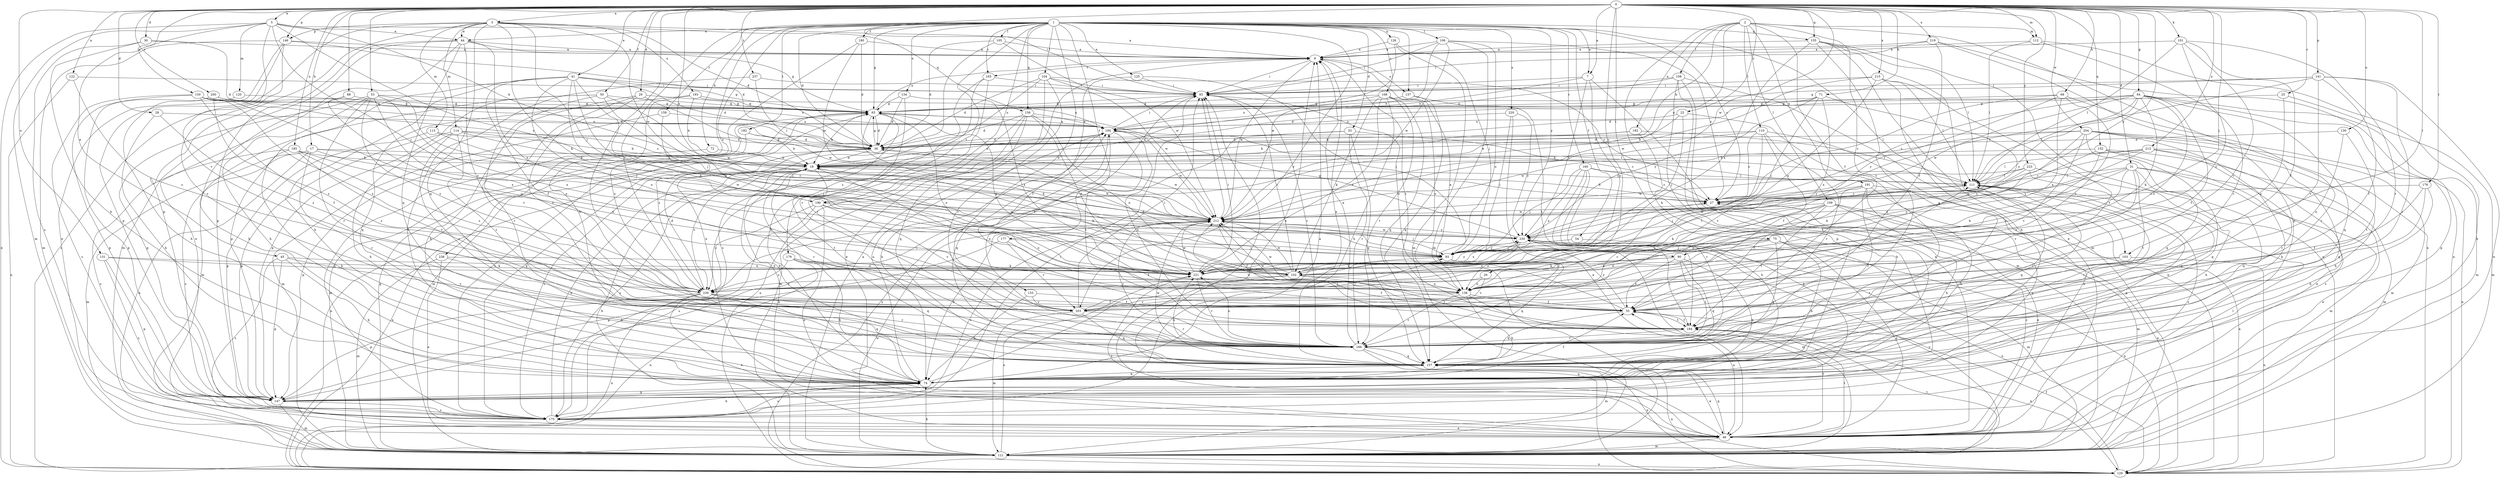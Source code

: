 strict digraph  {
0;
1;
2;
3;
5;
7;
9;
17;
18;
22;
25;
26;
27;
28;
29;
30;
31;
33;
36;
41;
44;
45;
46;
50;
53;
54;
55;
64;
65;
68;
71;
72;
74;
75;
83;
88;
90;
93;
101;
102;
103;
104;
105;
106;
108;
109;
110;
111;
112;
113;
114;
120;
121;
122;
125;
126;
129;
130;
131;
133;
134;
137;
138;
141;
146;
147;
150;
152;
155;
156;
157;
159;
160;
165;
166;
168;
175;
176;
177;
179;
180;
182;
184;
185;
190;
191;
192;
193;
194;
200;
203;
204;
212;
213;
215;
219;
220;
221;
223;
230;
237;
238;
239;
0 -> 3  [label=a];
0 -> 5  [label=a];
0 -> 7  [label=a];
0 -> 17  [label=b];
0 -> 22  [label=c];
0 -> 25  [label=c];
0 -> 26  [label=c];
0 -> 28  [label=d];
0 -> 29  [label=d];
0 -> 30  [label=d];
0 -> 31  [label=d];
0 -> 41  [label=e];
0 -> 50  [label=f];
0 -> 53  [label=f];
0 -> 64  [label=g];
0 -> 68  [label=h];
0 -> 71  [label=h];
0 -> 75  [label=i];
0 -> 83  [label=i];
0 -> 88  [label=j];
0 -> 90  [label=j];
0 -> 101  [label=k];
0 -> 103  [label=l];
0 -> 112  [label=m];
0 -> 122  [label=n];
0 -> 130  [label=o];
0 -> 131  [label=o];
0 -> 141  [label=p];
0 -> 146  [label=p];
0 -> 150  [label=q];
0 -> 152  [label=q];
0 -> 155  [label=q];
0 -> 176  [label=t];
0 -> 185  [label=u];
0 -> 190  [label=u];
0 -> 200  [label=v];
0 -> 203  [label=v];
0 -> 204  [label=w];
0 -> 212  [label=w];
0 -> 213  [label=x];
0 -> 215  [label=x];
0 -> 219  [label=x];
0 -> 223  [label=y];
0 -> 230  [label=y];
0 -> 237  [label=z];
1 -> 7  [label=a];
1 -> 27  [label=c];
1 -> 33  [label=d];
1 -> 36  [label=d];
1 -> 44  [label=e];
1 -> 54  [label=f];
1 -> 65  [label=g];
1 -> 72  [label=h];
1 -> 103  [label=l];
1 -> 104  [label=l];
1 -> 105  [label=l];
1 -> 106  [label=l];
1 -> 125  [label=n];
1 -> 126  [label=n];
1 -> 133  [label=o];
1 -> 134  [label=o];
1 -> 137  [label=o];
1 -> 155  [label=q];
1 -> 156  [label=q];
1 -> 159  [label=r];
1 -> 160  [label=r];
1 -> 165  [label=r];
1 -> 168  [label=s];
1 -> 175  [label=s];
1 -> 177  [label=t];
1 -> 179  [label=t];
1 -> 180  [label=t];
1 -> 182  [label=t];
1 -> 190  [label=u];
1 -> 203  [label=v];
1 -> 220  [label=x];
1 -> 230  [label=y];
1 -> 238  [label=z];
1 -> 239  [label=z];
2 -> 18  [label=b];
2 -> 55  [label=f];
2 -> 74  [label=h];
2 -> 108  [label=l];
2 -> 109  [label=l];
2 -> 110  [label=l];
2 -> 112  [label=m];
2 -> 129  [label=n];
2 -> 184  [label=t];
2 -> 190  [label=u];
2 -> 191  [label=u];
2 -> 192  [label=u];
3 -> 9  [label=a];
3 -> 44  [label=e];
3 -> 90  [label=j];
3 -> 102  [label=k];
3 -> 113  [label=m];
3 -> 114  [label=m];
3 -> 129  [label=n];
3 -> 146  [label=p];
3 -> 147  [label=p];
3 -> 156  [label=q];
3 -> 157  [label=q];
3 -> 193  [label=u];
3 -> 212  [label=w];
5 -> 18  [label=b];
5 -> 36  [label=d];
5 -> 44  [label=e];
5 -> 45  [label=e];
5 -> 93  [label=j];
5 -> 120  [label=m];
5 -> 121  [label=m];
5 -> 129  [label=n];
5 -> 203  [label=v];
5 -> 230  [label=y];
7 -> 83  [label=i];
7 -> 121  [label=m];
7 -> 194  [label=u];
7 -> 221  [label=x];
7 -> 230  [label=y];
9 -> 83  [label=i];
9 -> 137  [label=o];
9 -> 165  [label=r];
9 -> 184  [label=t];
9 -> 212  [label=w];
17 -> 18  [label=b];
17 -> 27  [label=c];
17 -> 46  [label=e];
17 -> 121  [label=m];
17 -> 166  [label=r];
17 -> 175  [label=s];
17 -> 212  [label=w];
18 -> 111  [label=l];
18 -> 129  [label=n];
18 -> 138  [label=o];
18 -> 166  [label=r];
18 -> 175  [label=s];
18 -> 184  [label=t];
18 -> 194  [label=u];
18 -> 239  [label=z];
22 -> 18  [label=b];
22 -> 93  [label=j];
22 -> 166  [label=r];
22 -> 194  [label=u];
25 -> 65  [label=g];
25 -> 121  [label=m];
25 -> 138  [label=o];
26 -> 138  [label=o];
26 -> 203  [label=v];
26 -> 239  [label=z];
27 -> 18  [label=b];
27 -> 46  [label=e];
27 -> 212  [label=w];
28 -> 74  [label=h];
28 -> 194  [label=u];
28 -> 239  [label=z];
29 -> 65  [label=g];
29 -> 74  [label=h];
29 -> 166  [label=r];
29 -> 203  [label=v];
29 -> 212  [label=w];
30 -> 9  [label=a];
30 -> 36  [label=d];
30 -> 74  [label=h];
30 -> 175  [label=s];
31 -> 46  [label=e];
31 -> 102  [label=k];
31 -> 111  [label=l];
31 -> 121  [label=m];
31 -> 138  [label=o];
31 -> 157  [label=q];
31 -> 184  [label=t];
31 -> 203  [label=v];
31 -> 212  [label=w];
33 -> 27  [label=c];
33 -> 36  [label=d];
33 -> 157  [label=q];
33 -> 166  [label=r];
33 -> 239  [label=z];
36 -> 18  [label=b];
36 -> 65  [label=g];
36 -> 129  [label=n];
36 -> 175  [label=s];
36 -> 212  [label=w];
41 -> 36  [label=d];
41 -> 55  [label=f];
41 -> 65  [label=g];
41 -> 74  [label=h];
41 -> 83  [label=i];
41 -> 93  [label=j];
41 -> 102  [label=k];
41 -> 138  [label=o];
41 -> 147  [label=p];
41 -> 230  [label=y];
44 -> 9  [label=a];
44 -> 46  [label=e];
44 -> 65  [label=g];
44 -> 121  [label=m];
44 -> 147  [label=p];
44 -> 157  [label=q];
44 -> 203  [label=v];
44 -> 221  [label=x];
45 -> 74  [label=h];
45 -> 147  [label=p];
45 -> 175  [label=s];
45 -> 203  [label=v];
45 -> 221  [label=x];
46 -> 18  [label=b];
46 -> 27  [label=c];
46 -> 55  [label=f];
46 -> 83  [label=i];
46 -> 111  [label=l];
46 -> 121  [label=m];
46 -> 157  [label=q];
46 -> 184  [label=t];
46 -> 221  [label=x];
50 -> 65  [label=g];
50 -> 93  [label=j];
50 -> 121  [label=m];
50 -> 147  [label=p];
50 -> 203  [label=v];
50 -> 212  [label=w];
53 -> 65  [label=g];
53 -> 74  [label=h];
53 -> 93  [label=j];
53 -> 138  [label=o];
53 -> 147  [label=p];
53 -> 166  [label=r];
53 -> 221  [label=x];
53 -> 239  [label=z];
54 -> 93  [label=j];
54 -> 129  [label=n];
55 -> 9  [label=a];
55 -> 111  [label=l];
55 -> 157  [label=q];
55 -> 184  [label=t];
55 -> 212  [label=w];
55 -> 230  [label=y];
64 -> 27  [label=c];
64 -> 36  [label=d];
64 -> 55  [label=f];
64 -> 65  [label=g];
64 -> 102  [label=k];
64 -> 111  [label=l];
64 -> 121  [label=m];
64 -> 138  [label=o];
64 -> 147  [label=p];
64 -> 157  [label=q];
64 -> 212  [label=w];
64 -> 230  [label=y];
65 -> 9  [label=a];
65 -> 18  [label=b];
65 -> 36  [label=d];
65 -> 102  [label=k];
65 -> 121  [label=m];
65 -> 138  [label=o];
65 -> 166  [label=r];
65 -> 175  [label=s];
65 -> 194  [label=u];
68 -> 27  [label=c];
68 -> 65  [label=g];
68 -> 166  [label=r];
68 -> 221  [label=x];
68 -> 230  [label=y];
68 -> 239  [label=z];
71 -> 36  [label=d];
71 -> 65  [label=g];
71 -> 93  [label=j];
71 -> 138  [label=o];
71 -> 221  [label=x];
71 -> 230  [label=y];
72 -> 18  [label=b];
72 -> 147  [label=p];
74 -> 9  [label=a];
74 -> 55  [label=f];
74 -> 147  [label=p];
74 -> 175  [label=s];
74 -> 194  [label=u];
75 -> 46  [label=e];
75 -> 74  [label=h];
75 -> 93  [label=j];
75 -> 121  [label=m];
75 -> 138  [label=o];
75 -> 157  [label=q];
75 -> 239  [label=z];
83 -> 65  [label=g];
83 -> 138  [label=o];
83 -> 166  [label=r];
88 -> 65  [label=g];
88 -> 74  [label=h];
88 -> 221  [label=x];
90 -> 55  [label=f];
90 -> 74  [label=h];
90 -> 102  [label=k];
90 -> 157  [label=q];
90 -> 166  [label=r];
90 -> 221  [label=x];
93 -> 102  [label=k];
93 -> 111  [label=l];
93 -> 157  [label=q];
93 -> 166  [label=r];
93 -> 230  [label=y];
101 -> 9  [label=a];
101 -> 55  [label=f];
101 -> 111  [label=l];
101 -> 166  [label=r];
101 -> 203  [label=v];
101 -> 239  [label=z];
102 -> 18  [label=b];
102 -> 36  [label=d];
102 -> 83  [label=i];
102 -> 129  [label=n];
102 -> 138  [label=o];
102 -> 184  [label=t];
102 -> 212  [label=w];
102 -> 239  [label=z];
103 -> 102  [label=k];
103 -> 129  [label=n];
103 -> 184  [label=t];
104 -> 27  [label=c];
104 -> 36  [label=d];
104 -> 46  [label=e];
104 -> 83  [label=i];
104 -> 166  [label=r];
104 -> 212  [label=w];
104 -> 239  [label=z];
105 -> 9  [label=a];
105 -> 36  [label=d];
105 -> 46  [label=e];
105 -> 212  [label=w];
106 -> 9  [label=a];
106 -> 18  [label=b];
106 -> 27  [label=c];
106 -> 83  [label=i];
106 -> 121  [label=m];
106 -> 138  [label=o];
106 -> 212  [label=w];
108 -> 46  [label=e];
108 -> 74  [label=h];
108 -> 83  [label=i];
108 -> 129  [label=n];
108 -> 147  [label=p];
108 -> 194  [label=u];
109 -> 74  [label=h];
109 -> 102  [label=k];
109 -> 121  [label=m];
109 -> 129  [label=n];
109 -> 138  [label=o];
109 -> 184  [label=t];
109 -> 212  [label=w];
109 -> 239  [label=z];
110 -> 18  [label=b];
110 -> 27  [label=c];
110 -> 36  [label=d];
110 -> 46  [label=e];
110 -> 55  [label=f];
110 -> 166  [label=r];
110 -> 203  [label=v];
111 -> 27  [label=c];
111 -> 147  [label=p];
111 -> 157  [label=q];
111 -> 175  [label=s];
112 -> 9  [label=a];
112 -> 46  [label=e];
112 -> 111  [label=l];
112 -> 166  [label=r];
113 -> 36  [label=d];
113 -> 93  [label=j];
113 -> 147  [label=p];
114 -> 18  [label=b];
114 -> 36  [label=d];
114 -> 74  [label=h];
114 -> 147  [label=p];
114 -> 166  [label=r];
114 -> 184  [label=t];
114 -> 212  [label=w];
120 -> 65  [label=g];
120 -> 147  [label=p];
121 -> 9  [label=a];
121 -> 18  [label=b];
121 -> 65  [label=g];
121 -> 74  [label=h];
121 -> 129  [label=n];
121 -> 184  [label=t];
121 -> 212  [label=w];
121 -> 221  [label=x];
121 -> 230  [label=y];
122 -> 83  [label=i];
122 -> 129  [label=n];
122 -> 239  [label=z];
125 -> 55  [label=f];
125 -> 83  [label=i];
125 -> 93  [label=j];
126 -> 9  [label=a];
126 -> 93  [label=j];
126 -> 121  [label=m];
126 -> 212  [label=w];
129 -> 55  [label=f];
129 -> 194  [label=u];
130 -> 36  [label=d];
130 -> 138  [label=o];
130 -> 184  [label=t];
131 -> 102  [label=k];
131 -> 147  [label=p];
131 -> 175  [label=s];
131 -> 221  [label=x];
133 -> 55  [label=f];
133 -> 74  [label=h];
133 -> 203  [label=v];
134 -> 36  [label=d];
134 -> 65  [label=g];
134 -> 203  [label=v];
134 -> 221  [label=x];
137 -> 65  [label=g];
137 -> 157  [label=q];
137 -> 184  [label=t];
138 -> 46  [label=e];
138 -> 55  [label=f];
138 -> 74  [label=h];
138 -> 166  [label=r];
138 -> 203  [label=v];
138 -> 212  [label=w];
141 -> 27  [label=c];
141 -> 46  [label=e];
141 -> 55  [label=f];
141 -> 65  [label=g];
141 -> 83  [label=i];
141 -> 166  [label=r];
141 -> 203  [label=v];
146 -> 9  [label=a];
146 -> 36  [label=d];
146 -> 46  [label=e];
146 -> 121  [label=m];
146 -> 147  [label=p];
146 -> 166  [label=r];
147 -> 83  [label=i];
147 -> 121  [label=m];
147 -> 175  [label=s];
150 -> 27  [label=c];
150 -> 36  [label=d];
150 -> 55  [label=f];
150 -> 65  [label=g];
150 -> 138  [label=o];
150 -> 147  [label=p];
150 -> 175  [label=s];
150 -> 239  [label=z];
152 -> 18  [label=b];
152 -> 121  [label=m];
152 -> 138  [label=o];
152 -> 157  [label=q];
152 -> 175  [label=s];
152 -> 221  [label=x];
155 -> 9  [label=a];
155 -> 46  [label=e];
155 -> 111  [label=l];
155 -> 121  [label=m];
155 -> 129  [label=n];
155 -> 157  [label=q];
155 -> 221  [label=x];
156 -> 36  [label=d];
156 -> 121  [label=m];
156 -> 129  [label=n];
156 -> 138  [label=o];
156 -> 157  [label=q];
156 -> 194  [label=u];
156 -> 221  [label=x];
157 -> 9  [label=a];
157 -> 18  [label=b];
157 -> 46  [label=e];
157 -> 74  [label=h];
157 -> 111  [label=l];
157 -> 129  [label=n];
157 -> 212  [label=w];
157 -> 221  [label=x];
159 -> 121  [label=m];
159 -> 194  [label=u];
159 -> 239  [label=z];
160 -> 27  [label=c];
160 -> 74  [label=h];
160 -> 93  [label=j];
160 -> 111  [label=l];
160 -> 147  [label=p];
160 -> 166  [label=r];
160 -> 221  [label=x];
165 -> 74  [label=h];
165 -> 83  [label=i];
165 -> 166  [label=r];
165 -> 175  [label=s];
166 -> 9  [label=a];
166 -> 111  [label=l];
166 -> 121  [label=m];
166 -> 129  [label=n];
166 -> 157  [label=q];
166 -> 194  [label=u];
166 -> 221  [label=x];
168 -> 65  [label=g];
168 -> 74  [label=h];
168 -> 102  [label=k];
168 -> 138  [label=o];
168 -> 157  [label=q];
168 -> 166  [label=r];
168 -> 194  [label=u];
168 -> 221  [label=x];
175 -> 9  [label=a];
175 -> 18  [label=b];
175 -> 46  [label=e];
175 -> 65  [label=g];
175 -> 74  [label=h];
175 -> 83  [label=i];
176 -> 27  [label=c];
176 -> 55  [label=f];
176 -> 74  [label=h];
176 -> 166  [label=r];
177 -> 55  [label=f];
177 -> 93  [label=j];
177 -> 147  [label=p];
177 -> 203  [label=v];
179 -> 74  [label=h];
179 -> 102  [label=k];
179 -> 129  [label=n];
179 -> 157  [label=q];
179 -> 221  [label=x];
179 -> 239  [label=z];
180 -> 9  [label=a];
180 -> 36  [label=d];
180 -> 74  [label=h];
180 -> 212  [label=w];
182 -> 18  [label=b];
182 -> 36  [label=d];
182 -> 121  [label=m];
184 -> 55  [label=f];
184 -> 129  [label=n];
184 -> 166  [label=r];
184 -> 194  [label=u];
184 -> 212  [label=w];
185 -> 18  [label=b];
185 -> 74  [label=h];
185 -> 175  [label=s];
185 -> 203  [label=v];
185 -> 221  [label=x];
185 -> 239  [label=z];
190 -> 46  [label=e];
190 -> 138  [label=o];
190 -> 175  [label=s];
190 -> 203  [label=v];
190 -> 212  [label=w];
190 -> 239  [label=z];
191 -> 27  [label=c];
191 -> 55  [label=f];
191 -> 74  [label=h];
191 -> 93  [label=j];
191 -> 129  [label=n];
191 -> 147  [label=p];
191 -> 166  [label=r];
192 -> 18  [label=b];
192 -> 36  [label=d];
192 -> 74  [label=h];
192 -> 111  [label=l];
193 -> 18  [label=b];
193 -> 65  [label=g];
193 -> 157  [label=q];
193 -> 194  [label=u];
193 -> 239  [label=z];
194 -> 36  [label=d];
194 -> 74  [label=h];
194 -> 83  [label=i];
194 -> 111  [label=l];
194 -> 157  [label=q];
194 -> 184  [label=t];
194 -> 212  [label=w];
200 -> 65  [label=g];
200 -> 74  [label=h];
200 -> 194  [label=u];
200 -> 239  [label=z];
203 -> 27  [label=c];
203 -> 83  [label=i];
203 -> 93  [label=j];
203 -> 121  [label=m];
203 -> 157  [label=q];
203 -> 166  [label=r];
204 -> 36  [label=d];
204 -> 46  [label=e];
204 -> 74  [label=h];
204 -> 121  [label=m];
204 -> 129  [label=n];
204 -> 138  [label=o];
204 -> 157  [label=q];
204 -> 203  [label=v];
204 -> 212  [label=w];
212 -> 18  [label=b];
212 -> 55  [label=f];
212 -> 74  [label=h];
212 -> 83  [label=i];
212 -> 93  [label=j];
212 -> 166  [label=r];
212 -> 175  [label=s];
212 -> 230  [label=y];
213 -> 18  [label=b];
213 -> 27  [label=c];
213 -> 74  [label=h];
213 -> 111  [label=l];
213 -> 157  [label=q];
213 -> 166  [label=r];
213 -> 230  [label=y];
215 -> 74  [label=h];
215 -> 83  [label=i];
215 -> 111  [label=l];
215 -> 184  [label=t];
215 -> 212  [label=w];
215 -> 221  [label=x];
219 -> 9  [label=a];
219 -> 55  [label=f];
219 -> 83  [label=i];
219 -> 129  [label=n];
219 -> 147  [label=p];
220 -> 46  [label=e];
220 -> 93  [label=j];
220 -> 194  [label=u];
220 -> 230  [label=y];
221 -> 55  [label=f];
221 -> 65  [label=g];
221 -> 83  [label=i];
221 -> 166  [label=r];
221 -> 212  [label=w];
221 -> 230  [label=y];
223 -> 74  [label=h];
223 -> 102  [label=k];
223 -> 111  [label=l];
223 -> 157  [label=q];
223 -> 212  [label=w];
230 -> 65  [label=g];
230 -> 93  [label=j];
230 -> 121  [label=m];
230 -> 129  [label=n];
230 -> 138  [label=o];
230 -> 184  [label=t];
230 -> 212  [label=w];
230 -> 221  [label=x];
237 -> 74  [label=h];
237 -> 83  [label=i];
237 -> 111  [label=l];
238 -> 46  [label=e];
238 -> 74  [label=h];
238 -> 121  [label=m];
238 -> 221  [label=x];
239 -> 36  [label=d];
239 -> 46  [label=e];
239 -> 55  [label=f];
239 -> 129  [label=n];
239 -> 147  [label=p];
239 -> 157  [label=q];
239 -> 166  [label=r];
}
